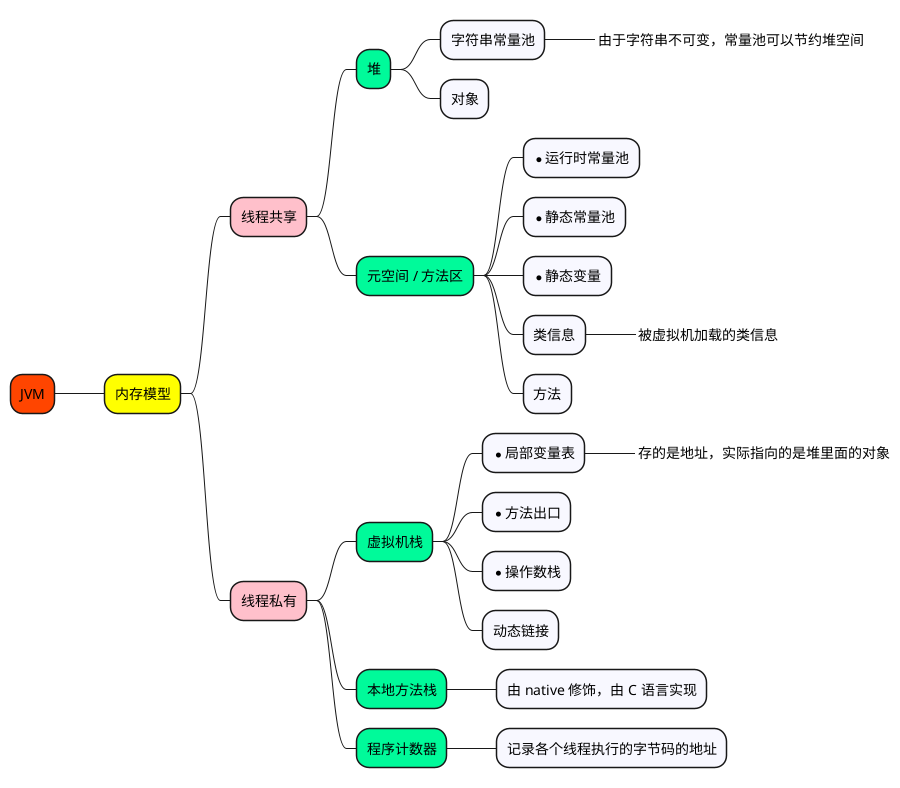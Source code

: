 @startmindmap

+[#OrangeRed] JVM

++[#yellow] 内存模型

+++[#Pink] 线程共享


++++[#MediumSpringGreen] 堆

+++++[#GhostWhite] 字符串常量池
++++++_ 由于字符串不可变，常量池可以节约堆空间

+++++[#GhostWhite] 对象


++++[#MediumSpringGreen] 元空间 / 方法区

+++++[#GhostWhite] *运行时常量池
+++++[#GhostWhite] *静态常量池
+++++[#GhostWhite] *静态变量
+++++[#GhostWhite] 类信息
++++++[#MediumSpringGreen]_ 被虚拟机加载的类信息
+++++[#GhostWhite] 方法


+++[#Pink] 线程私有

++++[#MediumSpringGreen] 虚拟机栈
+++++[#GhostWhite] *局部变量表
++++++[#MediumSpringGreen]_ 存的是地址，实际指向的是堆里面的对象
+++++[#GhostWhite] *方法出口
+++++[#GhostWhite] *操作数栈
+++++[#GhostWhite] 动态链接

++++[#MediumSpringGreen] 本地方法栈
+++++[#GhostWhite] 由 native 修饰，由 C 语言实现

++++[#MediumSpringGreen] 程序计数器
+++++[#GhostWhite] 记录各个线程执行的字节码的地址


@endmindmap